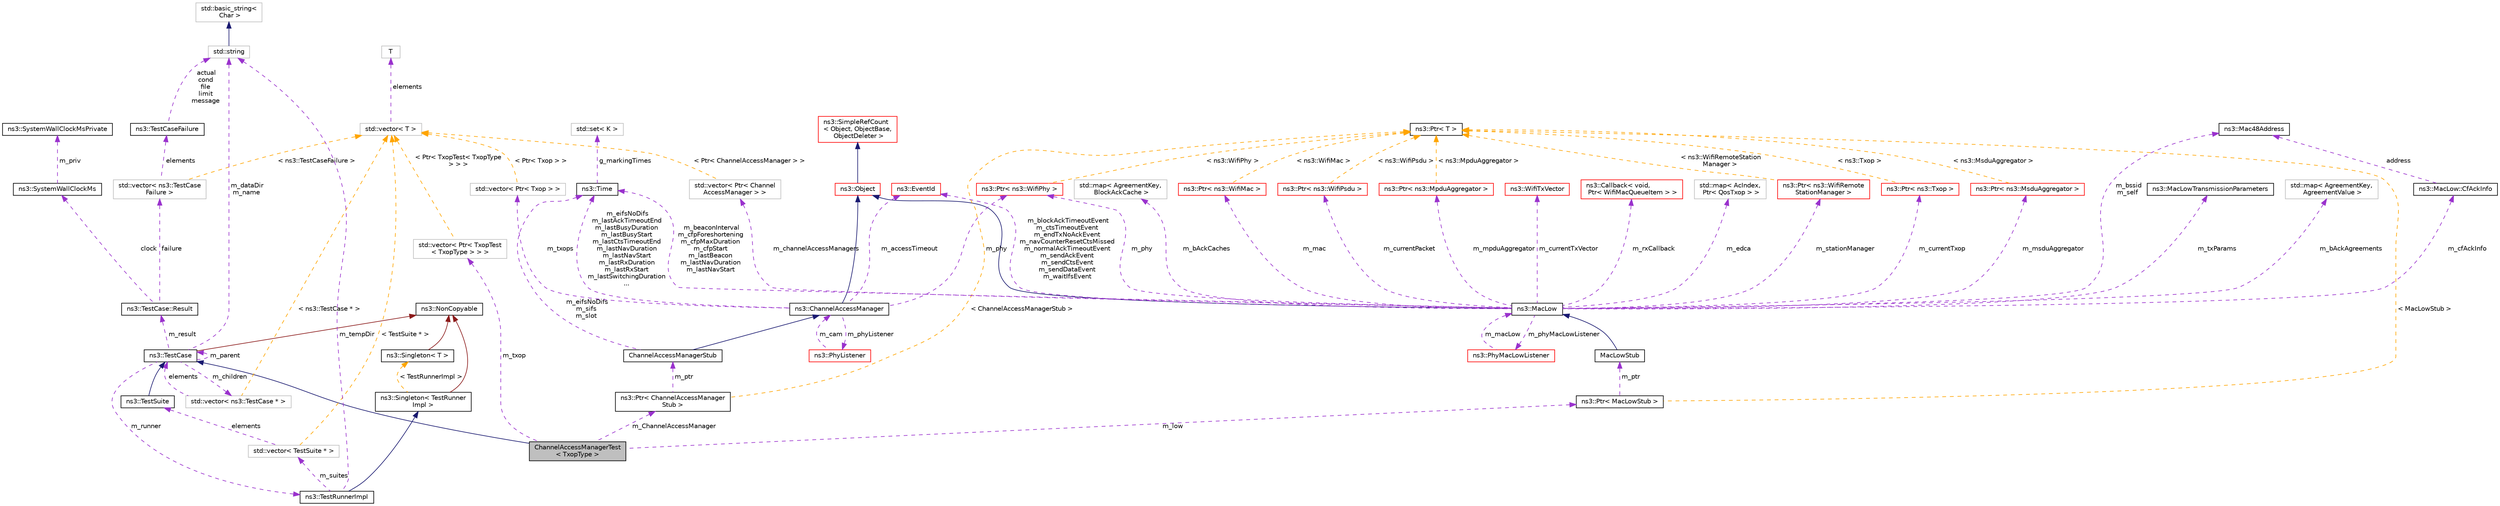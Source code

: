digraph "ChannelAccessManagerTest&lt; TxopType &gt;"
{
 // LATEX_PDF_SIZE
  edge [fontname="Helvetica",fontsize="10",labelfontname="Helvetica",labelfontsize="10"];
  node [fontname="Helvetica",fontsize="10",shape=record];
  Node1 [label="ChannelAccessManagerTest\l\< TxopType \>",height=0.2,width=0.4,color="black", fillcolor="grey75", style="filled", fontcolor="black",tooltip="Channel Access Manager Test."];
  Node2 -> Node1 [dir="back",color="midnightblue",fontsize="10",style="solid",fontname="Helvetica"];
  Node2 [label="ns3::TestCase",height=0.2,width=0.4,color="black", fillcolor="white", style="filled",URL="$classns3_1_1_test_case.html",tooltip="encapsulates test code"];
  Node3 -> Node2 [dir="back",color="firebrick4",fontsize="10",style="solid",fontname="Helvetica"];
  Node3 [label="ns3::NonCopyable",height=0.2,width=0.4,color="black", fillcolor="white", style="filled",URL="$classns3_1_1_non_copyable.html",tooltip="A base class for (non-Singleton) objects which shouldn't be copied."];
  Node4 -> Node2 [dir="back",color="darkorchid3",fontsize="10",style="dashed",label=" m_children" ,fontname="Helvetica"];
  Node4 [label="std::vector\< ns3::TestCase * \>",height=0.2,width=0.4,color="grey75", fillcolor="white", style="filled",tooltip=" "];
  Node2 -> Node4 [dir="back",color="darkorchid3",fontsize="10",style="dashed",label=" elements" ,fontname="Helvetica"];
  Node5 -> Node4 [dir="back",color="orange",fontsize="10",style="dashed",label=" \< ns3::TestCase * \>" ,fontname="Helvetica"];
  Node5 [label="std::vector\< T \>",height=0.2,width=0.4,color="grey75", fillcolor="white", style="filled",tooltip=" "];
  Node6 -> Node5 [dir="back",color="darkorchid3",fontsize="10",style="dashed",label=" elements" ,fontname="Helvetica"];
  Node6 [label="T",height=0.2,width=0.4,color="grey75", fillcolor="white", style="filled",tooltip=" "];
  Node7 -> Node2 [dir="back",color="darkorchid3",fontsize="10",style="dashed",label=" m_dataDir\nm_name" ,fontname="Helvetica"];
  Node7 [label="std::string",height=0.2,width=0.4,color="grey75", fillcolor="white", style="filled",tooltip=" "];
  Node8 -> Node7 [dir="back",color="midnightblue",fontsize="10",style="solid",fontname="Helvetica"];
  Node8 [label="std::basic_string\<\l Char \>",height=0.2,width=0.4,color="grey75", fillcolor="white", style="filled",tooltip=" "];
  Node9 -> Node2 [dir="back",color="darkorchid3",fontsize="10",style="dashed",label=" m_runner" ,fontname="Helvetica"];
  Node9 [label="ns3::TestRunnerImpl",height=0.2,width=0.4,color="black", fillcolor="white", style="filled",URL="$classns3_1_1_test_runner_impl.html",tooltip="Container for all tests."];
  Node10 -> Node9 [dir="back",color="midnightblue",fontsize="10",style="solid",fontname="Helvetica"];
  Node10 [label="ns3::Singleton\< TestRunner\lImpl \>",height=0.2,width=0.4,color="black", fillcolor="white", style="filled",URL="$classns3_1_1_singleton.html",tooltip=" "];
  Node3 -> Node10 [dir="back",color="firebrick4",fontsize="10",style="solid",fontname="Helvetica"];
  Node11 -> Node10 [dir="back",color="orange",fontsize="10",style="dashed",label=" \< TestRunnerImpl \>" ,fontname="Helvetica"];
  Node11 [label="ns3::Singleton\< T \>",height=0.2,width=0.4,color="black", fillcolor="white", style="filled",URL="$classns3_1_1_singleton.html",tooltip="A template singleton."];
  Node3 -> Node11 [dir="back",color="firebrick4",fontsize="10",style="solid",fontname="Helvetica"];
  Node12 -> Node9 [dir="back",color="darkorchid3",fontsize="10",style="dashed",label=" m_suites" ,fontname="Helvetica"];
  Node12 [label="std::vector\< TestSuite * \>",height=0.2,width=0.4,color="grey75", fillcolor="white", style="filled",tooltip=" "];
  Node13 -> Node12 [dir="back",color="darkorchid3",fontsize="10",style="dashed",label=" elements" ,fontname="Helvetica"];
  Node13 [label="ns3::TestSuite",height=0.2,width=0.4,color="black", fillcolor="white", style="filled",URL="$classns3_1_1_test_suite.html",tooltip="A suite of tests to run."];
  Node2 -> Node13 [dir="back",color="midnightblue",fontsize="10",style="solid",fontname="Helvetica"];
  Node5 -> Node12 [dir="back",color="orange",fontsize="10",style="dashed",label=" \< TestSuite * \>" ,fontname="Helvetica"];
  Node7 -> Node9 [dir="back",color="darkorchid3",fontsize="10",style="dashed",label=" m_tempDir" ,fontname="Helvetica"];
  Node2 -> Node2 [dir="back",color="darkorchid3",fontsize="10",style="dashed",label=" m_parent" ,fontname="Helvetica"];
  Node14 -> Node2 [dir="back",color="darkorchid3",fontsize="10",style="dashed",label=" m_result" ,fontname="Helvetica"];
  Node14 [label="ns3::TestCase::Result",height=0.2,width=0.4,color="black", fillcolor="white", style="filled",URL="$structns3_1_1_test_case_1_1_result.html",tooltip="Container for results from a TestCase."];
  Node15 -> Node14 [dir="back",color="darkorchid3",fontsize="10",style="dashed",label=" failure" ,fontname="Helvetica"];
  Node15 [label="std::vector\< ns3::TestCase\lFailure \>",height=0.2,width=0.4,color="grey75", fillcolor="white", style="filled",tooltip=" "];
  Node16 -> Node15 [dir="back",color="darkorchid3",fontsize="10",style="dashed",label=" elements" ,fontname="Helvetica"];
  Node16 [label="ns3::TestCaseFailure",height=0.2,width=0.4,color="black", fillcolor="white", style="filled",URL="$structns3_1_1_test_case_failure.html",tooltip="Container for details of a test failure."];
  Node7 -> Node16 [dir="back",color="darkorchid3",fontsize="10",style="dashed",label=" actual\ncond\nfile\nlimit\nmessage" ,fontname="Helvetica"];
  Node5 -> Node15 [dir="back",color="orange",fontsize="10",style="dashed",label=" \< ns3::TestCaseFailure \>" ,fontname="Helvetica"];
  Node17 -> Node14 [dir="back",color="darkorchid3",fontsize="10",style="dashed",label=" clock" ,fontname="Helvetica"];
  Node17 [label="ns3::SystemWallClockMs",height=0.2,width=0.4,color="black", fillcolor="white", style="filled",URL="$classns3_1_1_system_wall_clock_ms.html",tooltip="Measure elapsed wall clock time in milliseconds."];
  Node18 -> Node17 [dir="back",color="darkorchid3",fontsize="10",style="dashed",label=" m_priv" ,fontname="Helvetica"];
  Node18 [label="ns3::SystemWallClockMsPrivate",height=0.2,width=0.4,color="black", fillcolor="white", style="filled",URL="$classns3_1_1_system_wall_clock_ms_private.html",tooltip="System-dependent implementation for SystemWallClockMs."];
  Node19 -> Node1 [dir="back",color="darkorchid3",fontsize="10",style="dashed",label=" m_low" ,fontname="Helvetica"];
  Node19 [label="ns3::Ptr\< MacLowStub \>",height=0.2,width=0.4,color="black", fillcolor="white", style="filled",URL="$classns3_1_1_ptr.html",tooltip=" "];
  Node20 -> Node19 [dir="back",color="darkorchid3",fontsize="10",style="dashed",label=" m_ptr" ,fontname="Helvetica"];
  Node20 [label="MacLowStub",height=0.2,width=0.4,color="black", fillcolor="white", style="filled",URL="$class_mac_low_stub.html",tooltip="Mac Low Stub."];
  Node21 -> Node20 [dir="back",color="midnightblue",fontsize="10",style="solid",fontname="Helvetica"];
  Node21 [label="ns3::MacLow",height=0.2,width=0.4,color="black", fillcolor="white", style="filled",URL="$classns3_1_1_mac_low.html",tooltip="handle RTS/CTS/Data/Ack transactions."];
  Node22 -> Node21 [dir="back",color="midnightblue",fontsize="10",style="solid",fontname="Helvetica"];
  Node22 [label="ns3::Object",height=0.2,width=0.4,color="red", fillcolor="white", style="filled",URL="$classns3_1_1_object.html",tooltip="A base class which provides memory management and object aggregation."];
  Node23 -> Node22 [dir="back",color="midnightblue",fontsize="10",style="solid",fontname="Helvetica"];
  Node23 [label="ns3::SimpleRefCount\l\< Object, ObjectBase,\l ObjectDeleter \>",height=0.2,width=0.4,color="red", fillcolor="white", style="filled",URL="$classns3_1_1_simple_ref_count.html",tooltip=" "];
  Node29 -> Node21 [dir="back",color="darkorchid3",fontsize="10",style="dashed",label=" m_bssid\nm_self" ,fontname="Helvetica"];
  Node29 [label="ns3::Mac48Address",height=0.2,width=0.4,color="black", fillcolor="white", style="filled",URL="$classns3_1_1_mac48_address.html",tooltip="an EUI-48 address"];
  Node30 -> Node21 [dir="back",color="darkorchid3",fontsize="10",style="dashed",label=" m_mac" ,fontname="Helvetica"];
  Node30 [label="ns3::Ptr\< ns3::WifiMac \>",height=0.2,width=0.4,color="red", fillcolor="white", style="filled",URL="$classns3_1_1_ptr.html",tooltip=" "];
  Node40 -> Node30 [dir="back",color="orange",fontsize="10",style="dashed",label=" \< ns3::WifiMac \>" ,fontname="Helvetica"];
  Node40 [label="ns3::Ptr\< T \>",height=0.2,width=0.4,color="black", fillcolor="white", style="filled",URL="$classns3_1_1_ptr.html",tooltip="Smart pointer class similar to boost::intrusive_ptr."];
  Node45 -> Node21 [dir="back",color="darkorchid3",fontsize="10",style="dashed",label=" m_currentTxVector" ,fontname="Helvetica"];
  Node45 [label="ns3::WifiTxVector",height=0.2,width=0.4,color="red", fillcolor="white", style="filled",URL="$classns3_1_1_wifi_tx_vector.html",tooltip="This class mimics the TXVECTOR which is to be passed to the PHY in order to define the parameters whi..."];
  Node52 -> Node21 [dir="back",color="darkorchid3",fontsize="10",style="dashed",label=" m_rxCallback" ,fontname="Helvetica"];
  Node52 [label="ns3::Callback\< void,\l Ptr\< WifiMacQueueItem \> \>",height=0.2,width=0.4,color="red", fillcolor="white", style="filled",URL="$classns3_1_1_callback.html",tooltip=" "];
  Node53 -> Node21 [dir="back",color="darkorchid3",fontsize="10",style="dashed",label=" m_currentPacket" ,fontname="Helvetica"];
  Node53 [label="ns3::Ptr\< ns3::WifiPsdu \>",height=0.2,width=0.4,color="red", fillcolor="white", style="filled",URL="$classns3_1_1_ptr.html",tooltip=" "];
  Node40 -> Node53 [dir="back",color="orange",fontsize="10",style="dashed",label=" \< ns3::WifiPsdu \>" ,fontname="Helvetica"];
  Node83 -> Node21 [dir="back",color="darkorchid3",fontsize="10",style="dashed",label=" m_mpduAggregator" ,fontname="Helvetica"];
  Node83 [label="ns3::Ptr\< ns3::MpduAggregator \>",height=0.2,width=0.4,color="red", fillcolor="white", style="filled",URL="$classns3_1_1_ptr.html",tooltip=" "];
  Node40 -> Node83 [dir="back",color="orange",fontsize="10",style="dashed",label=" \< ns3::MpduAggregator \>" ,fontname="Helvetica"];
  Node91 -> Node21 [dir="back",color="darkorchid3",fontsize="10",style="dashed",label=" m_stationManager" ,fontname="Helvetica"];
  Node91 [label="ns3::Ptr\< ns3::WifiRemote\lStationManager \>",height=0.2,width=0.4,color="red", fillcolor="white", style="filled",URL="$classns3_1_1_ptr.html",tooltip=" "];
  Node40 -> Node91 [dir="back",color="orange",fontsize="10",style="dashed",label=" \< ns3::WifiRemoteStation\lManager \>" ,fontname="Helvetica"];
  Node85 -> Node21 [dir="back",color="darkorchid3",fontsize="10",style="dashed",label=" m_edca" ,fontname="Helvetica"];
  Node85 [label="std::map\< AcIndex,\l Ptr\< QosTxop \> \>",height=0.2,width=0.4,color="grey75", fillcolor="white", style="filled",tooltip=" "];
  Node128 -> Node21 [dir="back",color="darkorchid3",fontsize="10",style="dashed",label=" m_blockAckTimeoutEvent\nm_ctsTimeoutEvent\nm_endTxNoAckEvent\nm_navCounterResetCtsMissed\nm_normalAckTimeoutEvent\nm_sendAckEvent\nm_sendCtsEvent\nm_sendDataEvent\nm_waitIfsEvent" ,fontname="Helvetica"];
  Node128 [label="ns3::EventId",height=0.2,width=0.4,color="red", fillcolor="white", style="filled",URL="$classns3_1_1_event_id.html",tooltip="An identifier for simulation events."];
  Node209 -> Node21 [dir="back",color="darkorchid3",fontsize="10",style="dashed",label=" m_txParams" ,fontname="Helvetica"];
  Node209 [label="ns3::MacLowTransmissionParameters",height=0.2,width=0.4,color="black", fillcolor="white", style="filled",URL="$classns3_1_1_mac_low_transmission_parameters.html",tooltip="control how a packet is transmitted."];
  Node244 -> Node21 [dir="back",color="darkorchid3",fontsize="10",style="dashed",label=" m_phyMacLowListener" ,fontname="Helvetica"];
  Node244 [label="ns3::PhyMacLowListener",height=0.2,width=0.4,color="red", fillcolor="white", style="filled",URL="$classns3_1_1_phy_mac_low_listener.html",tooltip="Listener for PHY events."];
  Node21 -> Node244 [dir="back",color="darkorchid3",fontsize="10",style="dashed",label=" m_macLow" ,fontname="Helvetica"];
  Node63 -> Node21 [dir="back",color="darkorchid3",fontsize="10",style="dashed",label=" m_beaconInterval\nm_cfpForeshortening\nm_cfpMaxDuration\nm_cfpStart\nm_lastBeacon\nm_lastNavDuration\nm_lastNavStart" ,fontname="Helvetica"];
  Node63 [label="ns3::Time",height=0.2,width=0.4,color="black", fillcolor="white", style="filled",URL="$classns3_1_1_time.html",tooltip="Simulation virtual time values and global simulation resolution."];
  Node64 -> Node63 [dir="back",color="darkorchid3",fontsize="10",style="dashed",label=" g_markingTimes" ,fontname="Helvetica"];
  Node64 [label="std::set\< K \>",height=0.2,width=0.4,color="grey75", fillcolor="white", style="filled",tooltip=" "];
  Node245 -> Node21 [dir="back",color="darkorchid3",fontsize="10",style="dashed",label=" m_bAckAgreements" ,fontname="Helvetica"];
  Node245 [label="std::map\< AgreementKey,\l AgreementValue \>",height=0.2,width=0.4,color="grey75", fillcolor="white", style="filled",tooltip=" "];
  Node246 -> Node21 [dir="back",color="darkorchid3",fontsize="10",style="dashed",label=" m_cfAckInfo" ,fontname="Helvetica"];
  Node246 [label="ns3::MacLow::CfAckInfo",height=0.2,width=0.4,color="black", fillcolor="white", style="filled",URL="$structns3_1_1_mac_low_1_1_cf_ack_info.html",tooltip="A struct that holds information about Ack piggybacking (CF-Ack)."];
  Node29 -> Node246 [dir="back",color="darkorchid3",fontsize="10",style="dashed",label=" address" ,fontname="Helvetica"];
  Node247 -> Node21 [dir="back",color="darkorchid3",fontsize="10",style="dashed",label=" m_bAckCaches" ,fontname="Helvetica"];
  Node247 [label="std::map\< AgreementKey,\l BlockAckCache \>",height=0.2,width=0.4,color="grey75", fillcolor="white", style="filled",tooltip=" "];
  Node249 -> Node21 [dir="back",color="darkorchid3",fontsize="10",style="dashed",label=" m_channelAccessManagers" ,fontname="Helvetica"];
  Node249 [label="std::vector\< Ptr\< Channel\lAccessManager \> \>",height=0.2,width=0.4,color="grey75", fillcolor="white", style="filled",tooltip=" "];
  Node5 -> Node249 [dir="back",color="orange",fontsize="10",style="dashed",label=" \< Ptr\< ChannelAccessManager \> \>" ,fontname="Helvetica"];
  Node111 -> Node21 [dir="back",color="darkorchid3",fontsize="10",style="dashed",label=" m_phy" ,fontname="Helvetica"];
  Node111 [label="ns3::Ptr\< ns3::WifiPhy \>",height=0.2,width=0.4,color="red", fillcolor="white", style="filled",URL="$classns3_1_1_ptr.html",tooltip=" "];
  Node40 -> Node111 [dir="back",color="orange",fontsize="10",style="dashed",label=" \< ns3::WifiPhy \>" ,fontname="Helvetica"];
  Node251 -> Node21 [dir="back",color="darkorchid3",fontsize="10",style="dashed",label=" m_currentTxop" ,fontname="Helvetica"];
  Node251 [label="ns3::Ptr\< ns3::Txop \>",height=0.2,width=0.4,color="red", fillcolor="white", style="filled",URL="$classns3_1_1_ptr.html",tooltip=" "];
  Node40 -> Node251 [dir="back",color="orange",fontsize="10",style="dashed",label=" \< ns3::Txop \>" ,fontname="Helvetica"];
  Node252 -> Node21 [dir="back",color="darkorchid3",fontsize="10",style="dashed",label=" m_msduAggregator" ,fontname="Helvetica"];
  Node252 [label="ns3::Ptr\< ns3::MsduAggregator \>",height=0.2,width=0.4,color="red", fillcolor="white", style="filled",URL="$classns3_1_1_ptr.html",tooltip=" "];
  Node40 -> Node252 [dir="back",color="orange",fontsize="10",style="dashed",label=" \< ns3::MsduAggregator \>" ,fontname="Helvetica"];
  Node40 -> Node19 [dir="back",color="orange",fontsize="10",style="dashed",label=" \< MacLowStub \>" ,fontname="Helvetica"];
  Node254 -> Node1 [dir="back",color="darkorchid3",fontsize="10",style="dashed",label=" m_ChannelAccessManager" ,fontname="Helvetica"];
  Node254 [label="ns3::Ptr\< ChannelAccessManager\lStub \>",height=0.2,width=0.4,color="black", fillcolor="white", style="filled",URL="$classns3_1_1_ptr.html",tooltip=" "];
  Node255 -> Node254 [dir="back",color="darkorchid3",fontsize="10",style="dashed",label=" m_ptr" ,fontname="Helvetica"];
  Node255 [label="ChannelAccessManagerStub",height=0.2,width=0.4,color="black", fillcolor="white", style="filled",URL="$class_channel_access_manager_stub.html",tooltip="ChannelAccessManager Stub."];
  Node211 -> Node255 [dir="back",color="midnightblue",fontsize="10",style="solid",fontname="Helvetica"];
  Node211 [label="ns3::ChannelAccessManager",height=0.2,width=0.4,color="black", fillcolor="white", style="filled",URL="$classns3_1_1_channel_access_manager.html",tooltip="Manage a set of ns3::Txop."];
  Node22 -> Node211 [dir="back",color="midnightblue",fontsize="10",style="solid",fontname="Helvetica"];
  Node212 -> Node211 [dir="back",color="darkorchid3",fontsize="10",style="dashed",label=" m_phyListener" ,fontname="Helvetica"];
  Node212 [label="ns3::PhyListener",height=0.2,width=0.4,color="red", fillcolor="white", style="filled",URL="$classns3_1_1_phy_listener.html",tooltip="Listener for PHY events."];
  Node211 -> Node212 [dir="back",color="darkorchid3",fontsize="10",style="dashed",label=" m_cam" ,fontname="Helvetica"];
  Node128 -> Node211 [dir="back",color="darkorchid3",fontsize="10",style="dashed",label=" m_accessTimeout" ,fontname="Helvetica"];
  Node63 -> Node211 [dir="back",color="darkorchid3",fontsize="10",style="dashed",label=" m_eifsNoDifs\nm_lastAckTimeoutEnd\nm_lastBusyDuration\nm_lastBusyStart\nm_lastCtsTimeoutEnd\nm_lastNavDuration\nm_lastNavStart\nm_lastRxDuration\nm_lastRxStart\nm_lastSwitchingDuration\n..." ,fontname="Helvetica"];
  Node111 -> Node211 [dir="back",color="darkorchid3",fontsize="10",style="dashed",label=" m_phy" ,fontname="Helvetica"];
  Node213 -> Node211 [dir="back",color="darkorchid3",fontsize="10",style="dashed",label=" m_txops" ,fontname="Helvetica"];
  Node213 [label="std::vector\< Ptr\< Txop \> \>",height=0.2,width=0.4,color="grey75", fillcolor="white", style="filled",tooltip=" "];
  Node5 -> Node213 [dir="back",color="orange",fontsize="10",style="dashed",label=" \< Ptr\< Txop \> \>" ,fontname="Helvetica"];
  Node63 -> Node255 [dir="back",color="darkorchid3",fontsize="10",style="dashed",label=" m_eifsNoDifs\nm_sifs\nm_slot" ,fontname="Helvetica"];
  Node40 -> Node254 [dir="back",color="orange",fontsize="10",style="dashed",label=" \< ChannelAccessManagerStub \>" ,fontname="Helvetica"];
  Node256 -> Node1 [dir="back",color="darkorchid3",fontsize="10",style="dashed",label=" m_txop" ,fontname="Helvetica"];
  Node256 [label="std::vector\< Ptr\< TxopTest\l\< TxopType \> \> \>",height=0.2,width=0.4,color="grey75", fillcolor="white", style="filled",tooltip=" "];
  Node5 -> Node256 [dir="back",color="orange",fontsize="10",style="dashed",label=" \< Ptr\< TxopTest\< TxopType\l \> \> \>" ,fontname="Helvetica"];
}
